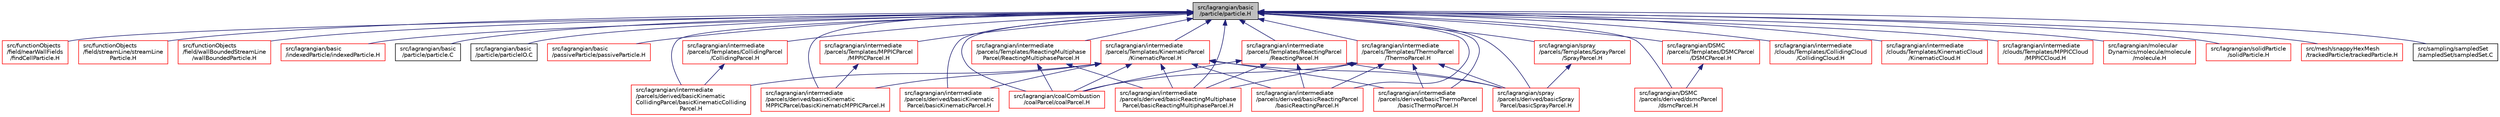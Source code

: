 digraph "src/lagrangian/basic/particle/particle.H"
{
  bgcolor="transparent";
  edge [fontname="Helvetica",fontsize="10",labelfontname="Helvetica",labelfontsize="10"];
  node [fontname="Helvetica",fontsize="10",shape=record];
  Node313 [label="src/lagrangian/basic\l/particle/particle.H",height=0.2,width=0.4,color="black", fillcolor="grey75", style="filled", fontcolor="black"];
  Node313 -> Node314 [dir="back",color="midnightblue",fontsize="10",style="solid",fontname="Helvetica"];
  Node314 [label="src/functionObjects\l/field/nearWallFields\l/findCellParticle.H",height=0.2,width=0.4,color="red",URL="$a04724.html"];
  Node313 -> Node318 [dir="back",color="midnightblue",fontsize="10",style="solid",fontname="Helvetica"];
  Node318 [label="src/functionObjects\l/field/streamLine/streamLine\lParticle.H",height=0.2,width=0.4,color="red",URL="$a04805.html"];
  Node313 -> Node323 [dir="back",color="midnightblue",fontsize="10",style="solid",fontname="Helvetica"];
  Node323 [label="src/functionObjects\l/field/wallBoundedStreamLine\l/wallBoundedParticle.H",height=0.2,width=0.4,color="red",URL="$a04835.html"];
  Node313 -> Node331 [dir="back",color="midnightblue",fontsize="10",style="solid",fontname="Helvetica"];
  Node331 [label="src/lagrangian/basic\l/indexedParticle/indexedParticle.H",height=0.2,width=0.4,color="red",URL="$a05531.html"];
  Node313 -> Node335 [dir="back",color="midnightblue",fontsize="10",style="solid",fontname="Helvetica"];
  Node335 [label="src/lagrangian/basic\l/particle/particle.C",height=0.2,width=0.4,color="black",URL="$a05564.html"];
  Node313 -> Node336 [dir="back",color="midnightblue",fontsize="10",style="solid",fontname="Helvetica"];
  Node336 [label="src/lagrangian/basic\l/particle/particleIO.C",height=0.2,width=0.4,color="black",URL="$a05573.html"];
  Node313 -> Node337 [dir="back",color="midnightblue",fontsize="10",style="solid",fontname="Helvetica"];
  Node337 [label="src/lagrangian/basic\l/passiveParticle/passiveParticle.H",height=0.2,width=0.4,color="red",URL="$a05582.html"];
  Node313 -> Node351 [dir="back",color="midnightblue",fontsize="10",style="solid",fontname="Helvetica"];
  Node351 [label="src/lagrangian/coalCombustion\l/coalParcel/coalParcel.H",height=0.2,width=0.4,color="red",URL="$a05603.html"];
  Node313 -> Node356 [dir="back",color="midnightblue",fontsize="10",style="solid",fontname="Helvetica"];
  Node356 [label="src/lagrangian/DSMC\l/parcels/derived/dsmcParcel\l/dsmcParcel.H",height=0.2,width=0.4,color="red",URL="$a05717.html"];
  Node313 -> Node364 [dir="back",color="midnightblue",fontsize="10",style="solid",fontname="Helvetica"];
  Node364 [label="src/lagrangian/DSMC\l/parcels/Templates/DSMCParcel\l/DSMCParcel.H",height=0.2,width=0.4,color="red",URL="$a05732.html"];
  Node364 -> Node356 [dir="back",color="midnightblue",fontsize="10",style="solid",fontname="Helvetica"];
  Node313 -> Node367 [dir="back",color="midnightblue",fontsize="10",style="solid",fontname="Helvetica"];
  Node367 [label="src/lagrangian/intermediate\l/clouds/Templates/CollidingCloud\l/CollidingCloud.H",height=0.2,width=0.4,color="red",URL="$a05861.html"];
  Node313 -> Node374 [dir="back",color="midnightblue",fontsize="10",style="solid",fontname="Helvetica"];
  Node374 [label="src/lagrangian/intermediate\l/clouds/Templates/KinematicCloud\l/KinematicCloud.H",height=0.2,width=0.4,color="red",URL="$a05879.html"];
  Node313 -> Node395 [dir="back",color="midnightblue",fontsize="10",style="solid",fontname="Helvetica"];
  Node395 [label="src/lagrangian/intermediate\l/clouds/Templates/MPPICCloud\l/MPPICCloud.H",height=0.2,width=0.4,color="red",URL="$a05888.html"];
  Node313 -> Node397 [dir="back",color="midnightblue",fontsize="10",style="solid",fontname="Helvetica"];
  Node397 [label="src/lagrangian/intermediate\l/parcels/derived/basicKinematic\lCollidingParcel/basicKinematicColliding\lParcel.H",height=0.2,width=0.4,color="red",URL="$a05948.html"];
  Node313 -> Node399 [dir="back",color="midnightblue",fontsize="10",style="solid",fontname="Helvetica"];
  Node399 [label="src/lagrangian/intermediate\l/parcels/derived/basicKinematic\lMPPICParcel/basicKinematicMPPICParcel.H",height=0.2,width=0.4,color="red",URL="$a05957.html"];
  Node313 -> Node401 [dir="back",color="midnightblue",fontsize="10",style="solid",fontname="Helvetica"];
  Node401 [label="src/lagrangian/intermediate\l/parcels/derived/basicKinematic\lParcel/basicKinematicParcel.H",height=0.2,width=0.4,color="red",URL="$a05966.html"];
  Node313 -> Node403 [dir="back",color="midnightblue",fontsize="10",style="solid",fontname="Helvetica"];
  Node403 [label="src/lagrangian/intermediate\l/parcels/derived/basicReactingMultiphase\lParcel/basicReactingMultiphaseParcel.H",height=0.2,width=0.4,color="red",URL="$a05975.html"];
  Node313 -> Node405 [dir="back",color="midnightblue",fontsize="10",style="solid",fontname="Helvetica"];
  Node405 [label="src/lagrangian/intermediate\l/parcels/derived/basicReactingParcel\l/basicReactingParcel.H",height=0.2,width=0.4,color="red",URL="$a05984.html"];
  Node313 -> Node407 [dir="back",color="midnightblue",fontsize="10",style="solid",fontname="Helvetica"];
  Node407 [label="src/lagrangian/intermediate\l/parcels/derived/basicThermoParcel\l/basicThermoParcel.H",height=0.2,width=0.4,color="red",URL="$a05993.html"];
  Node313 -> Node409 [dir="back",color="midnightblue",fontsize="10",style="solid",fontname="Helvetica"];
  Node409 [label="src/lagrangian/intermediate\l/parcels/Templates/CollidingParcel\l/CollidingParcel.H",height=0.2,width=0.4,color="red",URL="$a06074.html"];
  Node409 -> Node397 [dir="back",color="midnightblue",fontsize="10",style="solid",fontname="Helvetica"];
  Node313 -> Node412 [dir="back",color="midnightblue",fontsize="10",style="solid",fontname="Helvetica"];
  Node412 [label="src/lagrangian/intermediate\l/parcels/Templates/KinematicParcel\l/KinematicParcel.H",height=0.2,width=0.4,color="red",URL="$a06119.html"];
  Node412 -> Node351 [dir="back",color="midnightblue",fontsize="10",style="solid",fontname="Helvetica"];
  Node412 -> Node397 [dir="back",color="midnightblue",fontsize="10",style="solid",fontname="Helvetica"];
  Node412 -> Node399 [dir="back",color="midnightblue",fontsize="10",style="solid",fontname="Helvetica"];
  Node412 -> Node401 [dir="back",color="midnightblue",fontsize="10",style="solid",fontname="Helvetica"];
  Node412 -> Node403 [dir="back",color="midnightblue",fontsize="10",style="solid",fontname="Helvetica"];
  Node412 -> Node405 [dir="back",color="midnightblue",fontsize="10",style="solid",fontname="Helvetica"];
  Node412 -> Node407 [dir="back",color="midnightblue",fontsize="10",style="solid",fontname="Helvetica"];
  Node412 -> Node415 [dir="back",color="midnightblue",fontsize="10",style="solid",fontname="Helvetica"];
  Node415 [label="src/lagrangian/spray\l/parcels/derived/basicSpray\lParcel/basicSprayParcel.H",height=0.2,width=0.4,color="red",URL="$a07349.html"];
  Node313 -> Node417 [dir="back",color="midnightblue",fontsize="10",style="solid",fontname="Helvetica"];
  Node417 [label="src/lagrangian/intermediate\l/parcels/Templates/MPPICParcel\l/MPPICParcel.H",height=0.2,width=0.4,color="red",URL="$a06134.html"];
  Node417 -> Node399 [dir="back",color="midnightblue",fontsize="10",style="solid",fontname="Helvetica"];
  Node313 -> Node420 [dir="back",color="midnightblue",fontsize="10",style="solid",fontname="Helvetica"];
  Node420 [label="src/lagrangian/intermediate\l/parcels/Templates/ReactingMultiphase\lParcel/ReactingMultiphaseParcel.H",height=0.2,width=0.4,color="red",URL="$a06149.html"];
  Node420 -> Node351 [dir="back",color="midnightblue",fontsize="10",style="solid",fontname="Helvetica"];
  Node420 -> Node403 [dir="back",color="midnightblue",fontsize="10",style="solid",fontname="Helvetica"];
  Node313 -> Node423 [dir="back",color="midnightblue",fontsize="10",style="solid",fontname="Helvetica"];
  Node423 [label="src/lagrangian/intermediate\l/parcels/Templates/ReactingParcel\l/ReactingParcel.H",height=0.2,width=0.4,color="red",URL="$a06161.html"];
  Node423 -> Node351 [dir="back",color="midnightblue",fontsize="10",style="solid",fontname="Helvetica"];
  Node423 -> Node403 [dir="back",color="midnightblue",fontsize="10",style="solid",fontname="Helvetica"];
  Node423 -> Node405 [dir="back",color="midnightblue",fontsize="10",style="solid",fontname="Helvetica"];
  Node423 -> Node415 [dir="back",color="midnightblue",fontsize="10",style="solid",fontname="Helvetica"];
  Node313 -> Node426 [dir="back",color="midnightblue",fontsize="10",style="solid",fontname="Helvetica"];
  Node426 [label="src/lagrangian/intermediate\l/parcels/Templates/ThermoParcel\l/ThermoParcel.H",height=0.2,width=0.4,color="red",URL="$a06176.html"];
  Node426 -> Node351 [dir="back",color="midnightblue",fontsize="10",style="solid",fontname="Helvetica"];
  Node426 -> Node403 [dir="back",color="midnightblue",fontsize="10",style="solid",fontname="Helvetica"];
  Node426 -> Node405 [dir="back",color="midnightblue",fontsize="10",style="solid",fontname="Helvetica"];
  Node426 -> Node407 [dir="back",color="midnightblue",fontsize="10",style="solid",fontname="Helvetica"];
  Node426 -> Node415 [dir="back",color="midnightblue",fontsize="10",style="solid",fontname="Helvetica"];
  Node313 -> Node429 [dir="back",color="midnightblue",fontsize="10",style="solid",fontname="Helvetica"];
  Node429 [label="src/lagrangian/molecular\lDynamics/molecule/molecule\l/molecule.H",height=0.2,width=0.4,color="red",URL="$a07124.html"];
  Node313 -> Node435 [dir="back",color="midnightblue",fontsize="10",style="solid",fontname="Helvetica"];
  Node435 [label="src/lagrangian/solidParticle\l/solidParticle.H",height=0.2,width=0.4,color="red",URL="$a07313.html"];
  Node313 -> Node415 [dir="back",color="midnightblue",fontsize="10",style="solid",fontname="Helvetica"];
  Node313 -> Node440 [dir="back",color="midnightblue",fontsize="10",style="solid",fontname="Helvetica"];
  Node440 [label="src/lagrangian/spray\l/parcels/Templates/SprayParcel\l/SprayParcel.H",height=0.2,width=0.4,color="red",URL="$a07373.html"];
  Node440 -> Node415 [dir="back",color="midnightblue",fontsize="10",style="solid",fontname="Helvetica"];
  Node313 -> Node443 [dir="back",color="midnightblue",fontsize="10",style="solid",fontname="Helvetica"];
  Node443 [label="src/mesh/snappyHexMesh\l/trackedParticle/trackedParticle.H",height=0.2,width=0.4,color="red",URL="$a07844.html"];
  Node313 -> Node447 [dir="back",color="midnightblue",fontsize="10",style="solid",fontname="Helvetica"];
  Node447 [label="src/sampling/sampledSet\l/sampledSet/sampledSet.C",height=0.2,width=0.4,color="black",URL="$a15017.html"];
}
